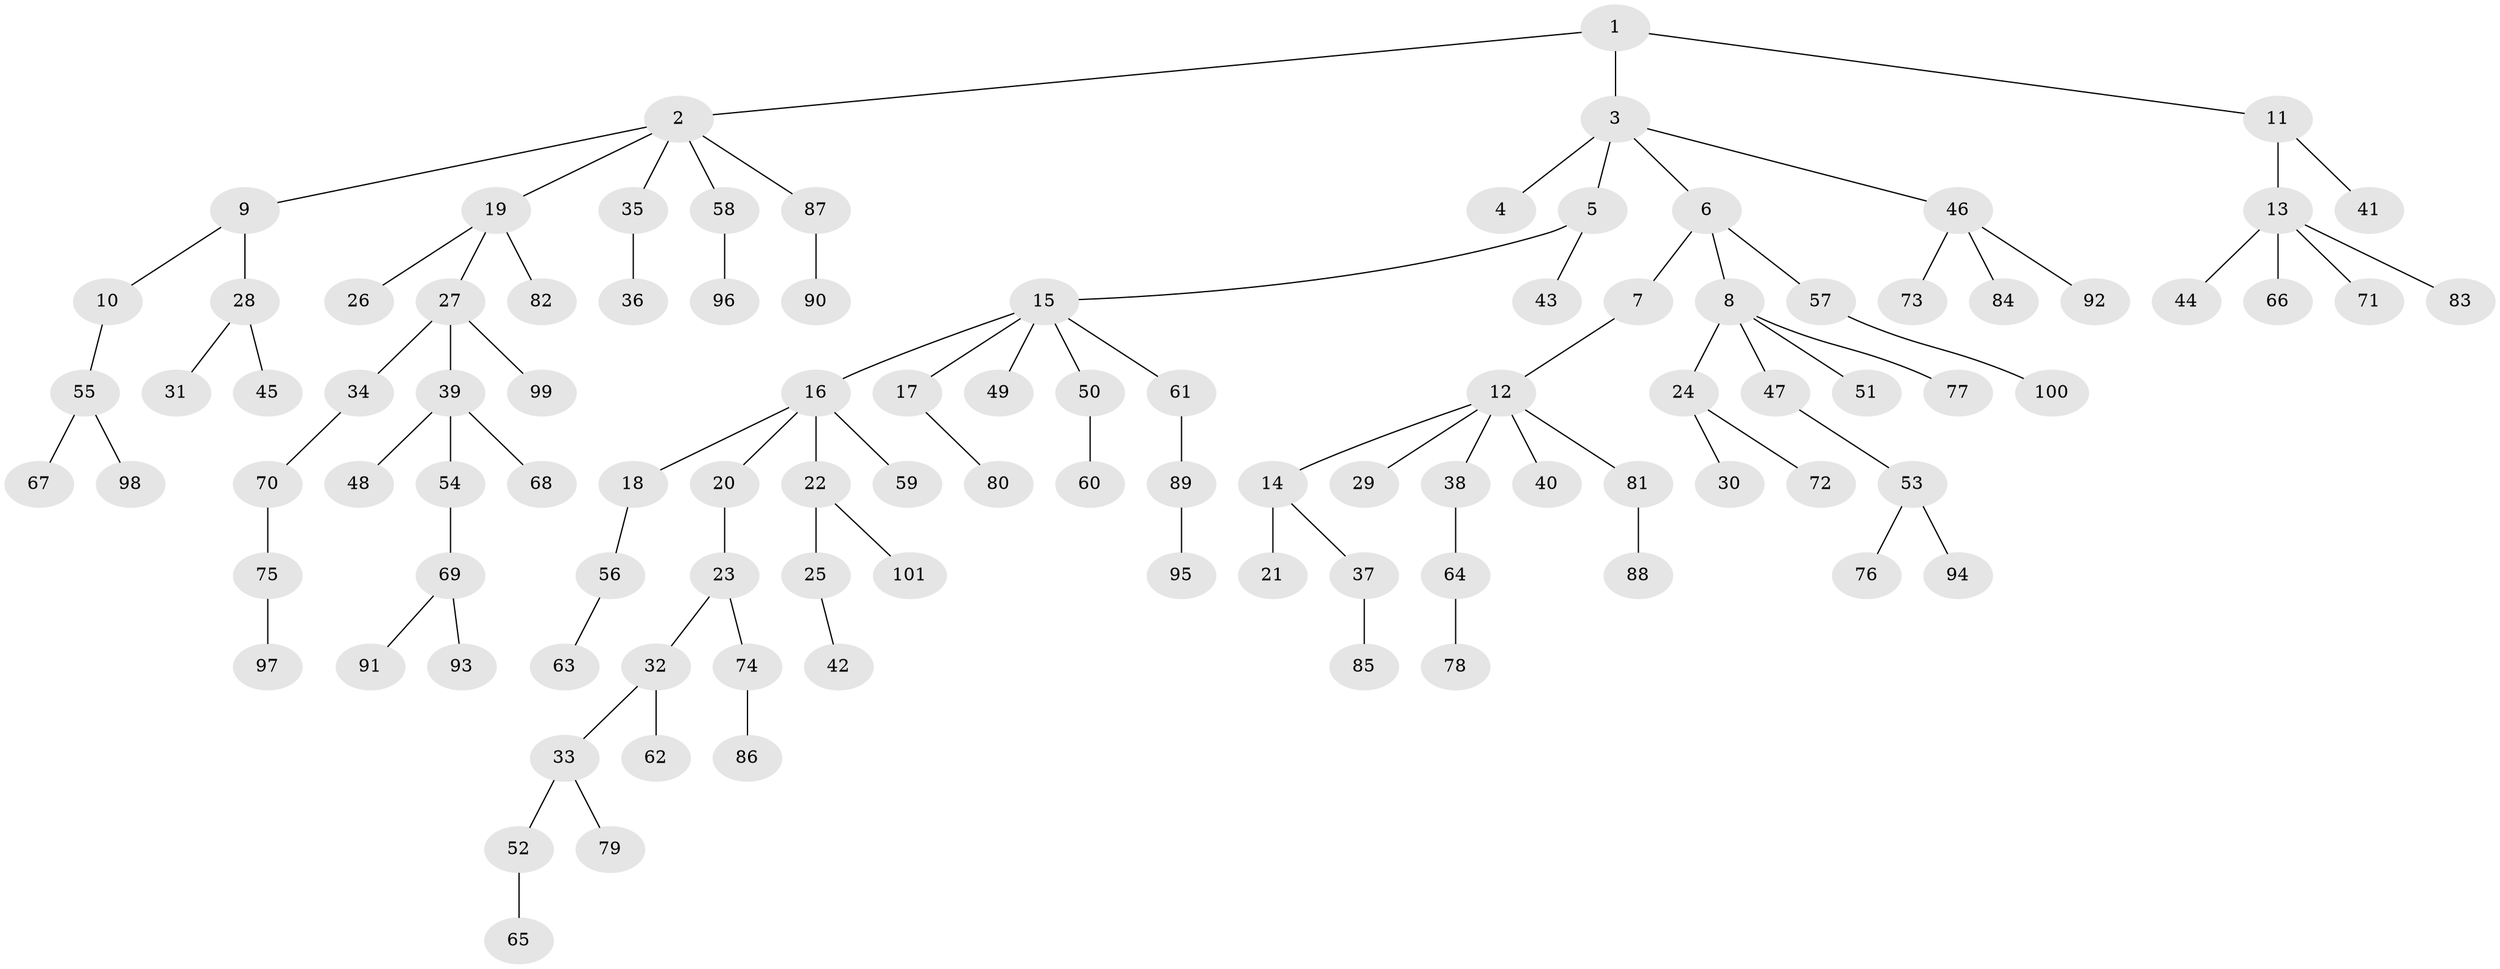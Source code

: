 // coarse degree distribution, {3: 0.09859154929577464, 6: 0.014084507042253521, 4: 0.07042253521126761, 2: 0.323943661971831, 1: 0.4507042253521127, 5: 0.04225352112676056}
// Generated by graph-tools (version 1.1) at 2025/37/03/04/25 23:37:29]
// undirected, 101 vertices, 100 edges
graph export_dot {
  node [color=gray90,style=filled];
  1;
  2;
  3;
  4;
  5;
  6;
  7;
  8;
  9;
  10;
  11;
  12;
  13;
  14;
  15;
  16;
  17;
  18;
  19;
  20;
  21;
  22;
  23;
  24;
  25;
  26;
  27;
  28;
  29;
  30;
  31;
  32;
  33;
  34;
  35;
  36;
  37;
  38;
  39;
  40;
  41;
  42;
  43;
  44;
  45;
  46;
  47;
  48;
  49;
  50;
  51;
  52;
  53;
  54;
  55;
  56;
  57;
  58;
  59;
  60;
  61;
  62;
  63;
  64;
  65;
  66;
  67;
  68;
  69;
  70;
  71;
  72;
  73;
  74;
  75;
  76;
  77;
  78;
  79;
  80;
  81;
  82;
  83;
  84;
  85;
  86;
  87;
  88;
  89;
  90;
  91;
  92;
  93;
  94;
  95;
  96;
  97;
  98;
  99;
  100;
  101;
  1 -- 2;
  1 -- 3;
  1 -- 11;
  2 -- 9;
  2 -- 19;
  2 -- 35;
  2 -- 58;
  2 -- 87;
  3 -- 4;
  3 -- 5;
  3 -- 6;
  3 -- 46;
  5 -- 15;
  5 -- 43;
  6 -- 7;
  6 -- 8;
  6 -- 57;
  7 -- 12;
  8 -- 24;
  8 -- 47;
  8 -- 51;
  8 -- 77;
  9 -- 10;
  9 -- 28;
  10 -- 55;
  11 -- 13;
  11 -- 41;
  12 -- 14;
  12 -- 29;
  12 -- 38;
  12 -- 40;
  12 -- 81;
  13 -- 44;
  13 -- 66;
  13 -- 71;
  13 -- 83;
  14 -- 21;
  14 -- 37;
  15 -- 16;
  15 -- 17;
  15 -- 49;
  15 -- 50;
  15 -- 61;
  16 -- 18;
  16 -- 20;
  16 -- 22;
  16 -- 59;
  17 -- 80;
  18 -- 56;
  19 -- 26;
  19 -- 27;
  19 -- 82;
  20 -- 23;
  22 -- 25;
  22 -- 101;
  23 -- 32;
  23 -- 74;
  24 -- 30;
  24 -- 72;
  25 -- 42;
  27 -- 34;
  27 -- 39;
  27 -- 99;
  28 -- 31;
  28 -- 45;
  32 -- 33;
  32 -- 62;
  33 -- 52;
  33 -- 79;
  34 -- 70;
  35 -- 36;
  37 -- 85;
  38 -- 64;
  39 -- 48;
  39 -- 54;
  39 -- 68;
  46 -- 73;
  46 -- 84;
  46 -- 92;
  47 -- 53;
  50 -- 60;
  52 -- 65;
  53 -- 76;
  53 -- 94;
  54 -- 69;
  55 -- 67;
  55 -- 98;
  56 -- 63;
  57 -- 100;
  58 -- 96;
  61 -- 89;
  64 -- 78;
  69 -- 91;
  69 -- 93;
  70 -- 75;
  74 -- 86;
  75 -- 97;
  81 -- 88;
  87 -- 90;
  89 -- 95;
}
